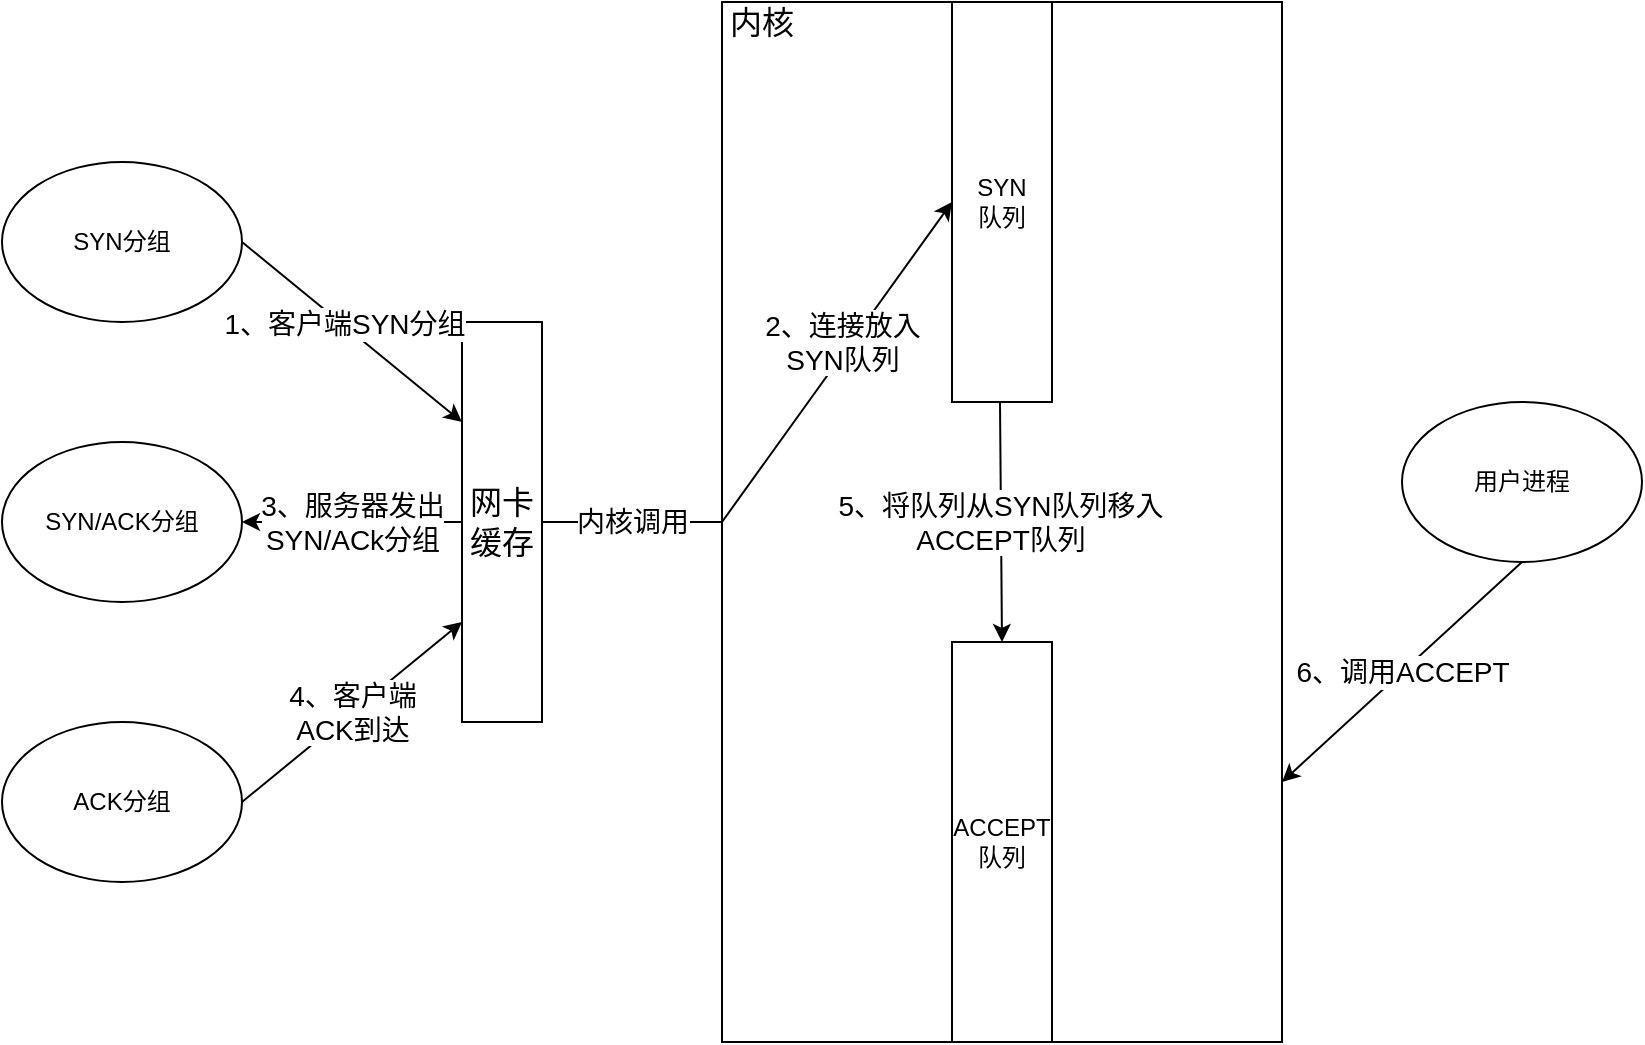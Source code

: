 <mxfile version="10.7.7" type="device"><diagram id="C6IRwc5pSuUY_ZpEGpOa" name="第 1 页"><mxGraphModel dx="1021" dy="626" grid="1" gridSize="10" guides="1" tooltips="1" connect="1" arrows="1" fold="1" page="1" pageScale="1" pageWidth="827" pageHeight="1169" math="0" shadow="0"><root><mxCell id="0"/><mxCell id="1" parent="0"/><mxCell id="x0emU8_U4pqoXvE5Z8pt-1" value="" style="rounded=0;whiteSpace=wrap;html=1;" vertex="1" parent="1"><mxGeometry x="360" y="40" width="280" height="520" as="geometry"/></mxCell><mxCell id="x0emU8_U4pqoXvE5Z8pt-2" value="&lt;font style=&quot;font-size: 16px&quot;&gt;内核&lt;/font&gt;" style="text;html=1;strokeColor=none;fillColor=none;align=center;verticalAlign=middle;whiteSpace=wrap;rounded=0;" vertex="1" parent="1"><mxGeometry x="360" y="40" width="40" height="20" as="geometry"/></mxCell><mxCell id="x0emU8_U4pqoXvE5Z8pt-3" value="SYN&lt;br&gt;队列" style="rounded=0;whiteSpace=wrap;html=1;" vertex="1" parent="1"><mxGeometry x="475" y="40" width="50" height="200" as="geometry"/></mxCell><mxCell id="x0emU8_U4pqoXvE5Z8pt-4" value="ACCEPT&lt;br&gt;队列" style="rounded=0;whiteSpace=wrap;html=1;" vertex="1" parent="1"><mxGeometry x="475" y="360" width="50" height="200" as="geometry"/></mxCell><mxCell id="x0emU8_U4pqoXvE5Z8pt-19" value="&lt;font style=&quot;font-size: 14px&quot;&gt;3、服务器发出&lt;br&gt;SYN/ACk分组&lt;/font&gt;&lt;br&gt;" style="edgeStyle=orthogonalEdgeStyle;rounded=0;orthogonalLoop=1;jettySize=auto;html=1;" edge="1" parent="1" source="x0emU8_U4pqoXvE5Z8pt-5" target="x0emU8_U4pqoXvE5Z8pt-8"><mxGeometry relative="1" as="geometry"/></mxCell><mxCell id="x0emU8_U4pqoXvE5Z8pt-5" value="&lt;font style=&quot;font-size: 16px&quot;&gt;网卡&lt;br&gt;缓存&lt;br&gt;&lt;/font&gt;" style="rounded=0;whiteSpace=wrap;html=1;" vertex="1" parent="1"><mxGeometry x="230" y="200" width="40" height="200" as="geometry"/></mxCell><mxCell id="x0emU8_U4pqoXvE5Z8pt-7" value="SYN分组" style="ellipse;whiteSpace=wrap;html=1;" vertex="1" parent="1"><mxGeometry y="120" width="120" height="80" as="geometry"/></mxCell><mxCell id="x0emU8_U4pqoXvE5Z8pt-8" value="SYN/ACK分组" style="ellipse;whiteSpace=wrap;html=1;" vertex="1" parent="1"><mxGeometry y="260" width="120" height="80" as="geometry"/></mxCell><mxCell id="x0emU8_U4pqoXvE5Z8pt-9" value="ACK分组" style="ellipse;whiteSpace=wrap;html=1;" vertex="1" parent="1"><mxGeometry y="400" width="120" height="80" as="geometry"/></mxCell><mxCell id="x0emU8_U4pqoXvE5Z8pt-11" value="&lt;font style=&quot;font-size: 14px&quot;&gt;4、客户端&lt;br&gt;ACK到达&lt;/font&gt;" style="endArrow=classic;html=1;exitX=1;exitY=0.5;exitDx=0;exitDy=0;entryX=0;entryY=0.75;entryDx=0;entryDy=0;" edge="1" parent="1" source="x0emU8_U4pqoXvE5Z8pt-9" target="x0emU8_U4pqoXvE5Z8pt-5"><mxGeometry width="50" height="50" relative="1" as="geometry"><mxPoint x="260" y="510" as="sourcePoint"/><mxPoint x="310" y="460" as="targetPoint"/></mxGeometry></mxCell><mxCell id="x0emU8_U4pqoXvE5Z8pt-12" value="" style="endArrow=classic;html=1;exitX=1;exitY=0.5;exitDx=0;exitDy=0;entryX=0;entryY=0.25;entryDx=0;entryDy=0;" edge="1" parent="1" source="x0emU8_U4pqoXvE5Z8pt-7" target="x0emU8_U4pqoXvE5Z8pt-5"><mxGeometry width="50" height="50" relative="1" as="geometry"><mxPoint x="130" y="560" as="sourcePoint"/><mxPoint x="250" y="440" as="targetPoint"/></mxGeometry></mxCell><mxCell id="x0emU8_U4pqoXvE5Z8pt-14" value="&lt;font style=&quot;font-size: 14px&quot;&gt;1、客户端SYN分组&lt;/font&gt;" style="text;html=1;resizable=0;points=[];align=center;verticalAlign=middle;labelBackgroundColor=#ffffff;" vertex="1" connectable="0" parent="x0emU8_U4pqoXvE5Z8pt-12"><mxGeometry x="-0.306" y="2" relative="1" as="geometry"><mxPoint x="11" y="10.5" as="offset"/></mxGeometry></mxCell><mxCell id="x0emU8_U4pqoXvE5Z8pt-16" value="&lt;font style=&quot;font-size: 14px&quot;&gt;内核调用&lt;/font&gt;" style="endArrow=none;html=1;entryX=0;entryY=0.5;entryDx=0;entryDy=0;" edge="1" parent="1" source="x0emU8_U4pqoXvE5Z8pt-5" target="x0emU8_U4pqoXvE5Z8pt-1"><mxGeometry width="50" height="50" relative="1" as="geometry"><mxPoint x="250" y="530" as="sourcePoint"/><mxPoint x="300" y="480" as="targetPoint"/></mxGeometry></mxCell><mxCell id="x0emU8_U4pqoXvE5Z8pt-17" value="" style="endArrow=classic;html=1;entryX=0;entryY=0.5;entryDx=0;entryDy=0;exitX=0;exitY=0.5;exitDx=0;exitDy=0;" edge="1" parent="1" source="x0emU8_U4pqoXvE5Z8pt-1" target="x0emU8_U4pqoXvE5Z8pt-3"><mxGeometry width="50" height="50" relative="1" as="geometry"><mxPoint x="360" y="310" as="sourcePoint"/><mxPoint x="410" y="260" as="targetPoint"/></mxGeometry></mxCell><mxCell id="x0emU8_U4pqoXvE5Z8pt-18" value="&lt;font style=&quot;font-size: 14px&quot;&gt;2、连接放入&lt;br&gt;SYN队列&lt;/font&gt;" style="text;html=1;resizable=0;points=[];align=center;verticalAlign=middle;labelBackgroundColor=#ffffff;" vertex="1" connectable="0" parent="x0emU8_U4pqoXvE5Z8pt-17"><mxGeometry x="-0.247" relative="1" as="geometry"><mxPoint x="17" y="-30" as="offset"/></mxGeometry></mxCell><mxCell id="x0emU8_U4pqoXvE5Z8pt-20" value="&lt;font style=&quot;font-size: 14px&quot;&gt;5、将队列从SYN队列移入&lt;br&gt;ACCEPT队列&lt;/font&gt;" style="endArrow=classic;html=1;entryX=0.5;entryY=0;entryDx=0;entryDy=0;" edge="1" parent="1" target="x0emU8_U4pqoXvE5Z8pt-4"><mxGeometry width="50" height="50" relative="1" as="geometry"><mxPoint x="499" y="240" as="sourcePoint"/><mxPoint x="499" y="340" as="targetPoint"/></mxGeometry></mxCell><mxCell id="x0emU8_U4pqoXvE5Z8pt-21" value="用户进程" style="ellipse;whiteSpace=wrap;html=1;" vertex="1" parent="1"><mxGeometry x="700" y="240" width="120" height="80" as="geometry"/></mxCell><mxCell id="x0emU8_U4pqoXvE5Z8pt-22" value="&lt;font style=&quot;font-size: 14px&quot;&gt;6、调用ACCEPT&lt;/font&gt;" style="endArrow=classic;html=1;exitX=0.5;exitY=1;exitDx=0;exitDy=0;entryX=1;entryY=0.75;entryDx=0;entryDy=0;" edge="1" parent="1" source="x0emU8_U4pqoXvE5Z8pt-21" target="x0emU8_U4pqoXvE5Z8pt-1"><mxGeometry width="50" height="50" relative="1" as="geometry"><mxPoint x="730" y="320" as="sourcePoint"/><mxPoint x="670" y="390" as="targetPoint"/></mxGeometry></mxCell></root></mxGraphModel></diagram></mxfile>